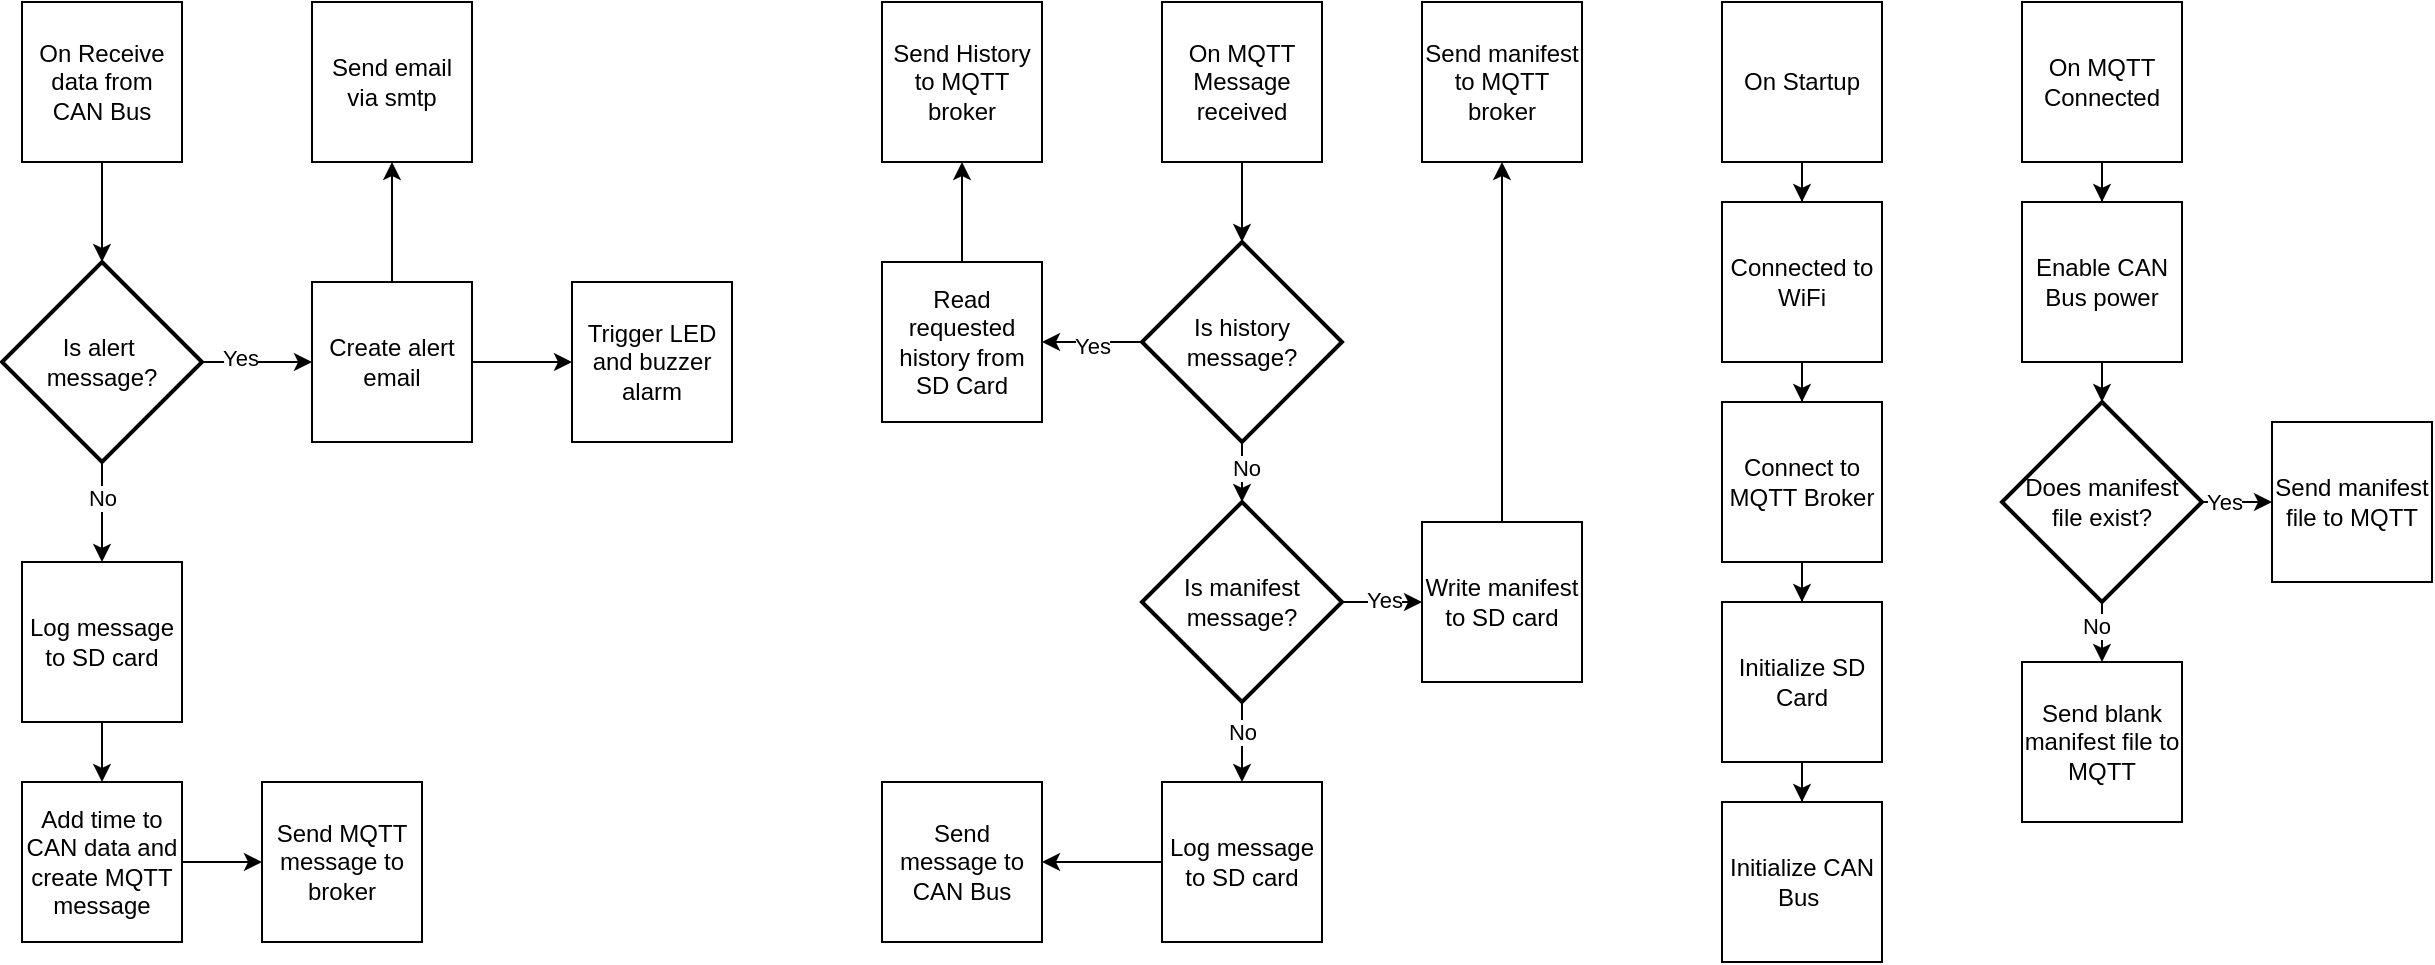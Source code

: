<mxfile version="24.7.13">
  <diagram name="Page-1" id="_69wd4MO4qhwef4OT_Hl">
    <mxGraphModel dx="1430" dy="763" grid="1" gridSize="10" guides="1" tooltips="1" connect="1" arrows="1" fold="1" page="1" pageScale="1" pageWidth="850" pageHeight="1100" math="0" shadow="0">
      <root>
        <mxCell id="0" />
        <mxCell id="1" parent="0" />
        <mxCell id="yh2XA47eHOq_oyV-jMpu-8" value="On Receive data from CAN Bus" style="whiteSpace=wrap;html=1;aspect=fixed;" parent="1" vertex="1">
          <mxGeometry x="110" y="270" width="80" height="80" as="geometry" />
        </mxCell>
        <mxCell id="yh2XA47eHOq_oyV-jMpu-14" style="edgeStyle=orthogonalEdgeStyle;rounded=0;orthogonalLoop=1;jettySize=auto;html=1;" parent="1" source="yh2XA47eHOq_oyV-jMpu-11" target="yh2XA47eHOq_oyV-jMpu-13" edge="1">
          <mxGeometry relative="1" as="geometry" />
        </mxCell>
        <mxCell id="yh2XA47eHOq_oyV-jMpu-70" style="edgeStyle=orthogonalEdgeStyle;rounded=0;orthogonalLoop=1;jettySize=auto;html=1;" parent="1" source="yh2XA47eHOq_oyV-jMpu-11" target="yh2XA47eHOq_oyV-jMpu-69" edge="1">
          <mxGeometry relative="1" as="geometry" />
        </mxCell>
        <mxCell id="yh2XA47eHOq_oyV-jMpu-11" value="Create alert email" style="whiteSpace=wrap;html=1;aspect=fixed;" parent="1" vertex="1">
          <mxGeometry x="255" y="410" width="80" height="80" as="geometry" />
        </mxCell>
        <mxCell id="yh2XA47eHOq_oyV-jMpu-13" value="Send email via smtp" style="whiteSpace=wrap;html=1;aspect=fixed;" parent="1" vertex="1">
          <mxGeometry x="255" y="270" width="80" height="80" as="geometry" />
        </mxCell>
        <mxCell id="yh2XA47eHOq_oyV-jMpu-56" style="edgeStyle=orthogonalEdgeStyle;rounded=0;orthogonalLoop=1;jettySize=auto;html=1;" parent="1" source="yh2XA47eHOq_oyV-jMpu-15" target="yh2XA47eHOq_oyV-jMpu-20" edge="1">
          <mxGeometry relative="1" as="geometry" />
        </mxCell>
        <mxCell id="yh2XA47eHOq_oyV-jMpu-15" value="Add time to CAN data and create MQTT message" style="whiteSpace=wrap;html=1;aspect=fixed;" parent="1" vertex="1">
          <mxGeometry x="110" y="660" width="80" height="80" as="geometry" />
        </mxCell>
        <mxCell id="yh2XA47eHOq_oyV-jMpu-20" value="Send MQTT message to broker" style="whiteSpace=wrap;html=1;aspect=fixed;" parent="1" vertex="1">
          <mxGeometry x="230" y="660" width="80" height="80" as="geometry" />
        </mxCell>
        <mxCell id="yh2XA47eHOq_oyV-jMpu-29" style="edgeStyle=orthogonalEdgeStyle;rounded=0;orthogonalLoop=1;jettySize=auto;html=1;" parent="1" source="yh2XA47eHOq_oyV-jMpu-22" target="yh2XA47eHOq_oyV-jMpu-28" edge="1">
          <mxGeometry relative="1" as="geometry" />
        </mxCell>
        <mxCell id="yh2XA47eHOq_oyV-jMpu-22" value="On MQTT Message received" style="whiteSpace=wrap;html=1;aspect=fixed;" parent="1" vertex="1">
          <mxGeometry x="680" y="270" width="80" height="80" as="geometry" />
        </mxCell>
        <mxCell id="yh2XA47eHOq_oyV-jMpu-27" style="edgeStyle=orthogonalEdgeStyle;rounded=0;orthogonalLoop=1;jettySize=auto;html=1;entryX=0;entryY=0.5;entryDx=0;entryDy=0;" parent="1" source="yh2XA47eHOq_oyV-jMpu-24" target="yh2XA47eHOq_oyV-jMpu-11" edge="1">
          <mxGeometry relative="1" as="geometry" />
        </mxCell>
        <mxCell id="yh2XA47eHOq_oyV-jMpu-55" value="Yes" style="edgeLabel;html=1;align=center;verticalAlign=middle;resizable=0;points=[];" parent="yh2XA47eHOq_oyV-jMpu-27" vertex="1" connectable="0">
          <mxGeometry x="-0.306" y="2" relative="1" as="geometry">
            <mxPoint as="offset" />
          </mxGeometry>
        </mxCell>
        <mxCell id="yh2XA47eHOq_oyV-jMpu-52" style="edgeStyle=orthogonalEdgeStyle;rounded=0;orthogonalLoop=1;jettySize=auto;html=1;entryX=0.5;entryY=0;entryDx=0;entryDy=0;" parent="1" source="yh2XA47eHOq_oyV-jMpu-24" target="yh2XA47eHOq_oyV-jMpu-51" edge="1">
          <mxGeometry relative="1" as="geometry" />
        </mxCell>
        <mxCell id="yh2XA47eHOq_oyV-jMpu-54" value="No" style="edgeLabel;html=1;align=center;verticalAlign=middle;resizable=0;points=[];" parent="yh2XA47eHOq_oyV-jMpu-52" vertex="1" connectable="0">
          <mxGeometry x="-0.276" relative="1" as="geometry">
            <mxPoint as="offset" />
          </mxGeometry>
        </mxCell>
        <mxCell id="yh2XA47eHOq_oyV-jMpu-24" value="Is alert&amp;nbsp;&lt;div&gt;message?&lt;/div&gt;" style="strokeWidth=2;html=1;shape=mxgraph.flowchart.decision;whiteSpace=wrap;" parent="1" vertex="1">
          <mxGeometry x="100" y="400" width="100" height="100" as="geometry" />
        </mxCell>
        <mxCell id="yh2XA47eHOq_oyV-jMpu-25" style="edgeStyle=orthogonalEdgeStyle;rounded=0;orthogonalLoop=1;jettySize=auto;html=1;entryX=0.5;entryY=0;entryDx=0;entryDy=0;entryPerimeter=0;" parent="1" source="yh2XA47eHOq_oyV-jMpu-8" target="yh2XA47eHOq_oyV-jMpu-24" edge="1">
          <mxGeometry relative="1" as="geometry" />
        </mxCell>
        <mxCell id="yh2XA47eHOq_oyV-jMpu-31" style="edgeStyle=orthogonalEdgeStyle;rounded=0;orthogonalLoop=1;jettySize=auto;html=1;entryX=1;entryY=0.5;entryDx=0;entryDy=0;" parent="1" source="yh2XA47eHOq_oyV-jMpu-28" target="yh2XA47eHOq_oyV-jMpu-30" edge="1">
          <mxGeometry relative="1" as="geometry" />
        </mxCell>
        <mxCell id="yh2XA47eHOq_oyV-jMpu-41" value="Yes" style="edgeLabel;html=1;align=center;verticalAlign=middle;resizable=0;points=[];" parent="yh2XA47eHOq_oyV-jMpu-31" vertex="1" connectable="0">
          <mxGeometry y="2" relative="1" as="geometry">
            <mxPoint as="offset" />
          </mxGeometry>
        </mxCell>
        <mxCell id="yh2XA47eHOq_oyV-jMpu-28" value="Is history&lt;div&gt;message?&lt;/div&gt;" style="strokeWidth=2;html=1;shape=mxgraph.flowchart.decision;whiteSpace=wrap;" parent="1" vertex="1">
          <mxGeometry x="670" y="390" width="100" height="100" as="geometry" />
        </mxCell>
        <mxCell id="yh2XA47eHOq_oyV-jMpu-33" style="edgeStyle=orthogonalEdgeStyle;rounded=0;orthogonalLoop=1;jettySize=auto;html=1;" parent="1" source="yh2XA47eHOq_oyV-jMpu-30" target="yh2XA47eHOq_oyV-jMpu-32" edge="1">
          <mxGeometry relative="1" as="geometry" />
        </mxCell>
        <mxCell id="yh2XA47eHOq_oyV-jMpu-30" value="Read requested history from SD Card" style="whiteSpace=wrap;html=1;aspect=fixed;" parent="1" vertex="1">
          <mxGeometry x="540" y="400" width="80" height="80" as="geometry" />
        </mxCell>
        <mxCell id="yh2XA47eHOq_oyV-jMpu-32" value="Send History to MQTT broker" style="whiteSpace=wrap;html=1;aspect=fixed;" parent="1" vertex="1">
          <mxGeometry x="540" y="270" width="80" height="80" as="geometry" />
        </mxCell>
        <mxCell id="yh2XA47eHOq_oyV-jMpu-37" style="edgeStyle=orthogonalEdgeStyle;rounded=0;orthogonalLoop=1;jettySize=auto;html=1;entryX=0;entryY=0.5;entryDx=0;entryDy=0;" parent="1" source="yh2XA47eHOq_oyV-jMpu-34" target="yh2XA47eHOq_oyV-jMpu-36" edge="1">
          <mxGeometry relative="1" as="geometry" />
        </mxCell>
        <mxCell id="yh2XA47eHOq_oyV-jMpu-40" value="Yes" style="edgeLabel;html=1;align=center;verticalAlign=middle;resizable=0;points=[];" parent="yh2XA47eHOq_oyV-jMpu-37" vertex="1" connectable="0">
          <mxGeometry x="0.042" y="1" relative="1" as="geometry">
            <mxPoint as="offset" />
          </mxGeometry>
        </mxCell>
        <mxCell id="yh2XA47eHOq_oyV-jMpu-34" value="Is manifest&lt;div&gt;message?&lt;/div&gt;" style="strokeWidth=2;html=1;shape=mxgraph.flowchart.decision;whiteSpace=wrap;" parent="1" vertex="1">
          <mxGeometry x="670" y="520" width="100" height="100" as="geometry" />
        </mxCell>
        <mxCell id="yh2XA47eHOq_oyV-jMpu-35" style="edgeStyle=orthogonalEdgeStyle;rounded=0;orthogonalLoop=1;jettySize=auto;html=1;entryX=0.5;entryY=0;entryDx=0;entryDy=0;entryPerimeter=0;" parent="1" source="yh2XA47eHOq_oyV-jMpu-28" target="yh2XA47eHOq_oyV-jMpu-34" edge="1">
          <mxGeometry relative="1" as="geometry" />
        </mxCell>
        <mxCell id="yh2XA47eHOq_oyV-jMpu-42" value="No" style="edgeLabel;html=1;align=center;verticalAlign=middle;resizable=0;points=[];" parent="yh2XA47eHOq_oyV-jMpu-35" vertex="1" connectable="0">
          <mxGeometry x="0.307" y="2" relative="1" as="geometry">
            <mxPoint as="offset" />
          </mxGeometry>
        </mxCell>
        <mxCell id="yh2XA47eHOq_oyV-jMpu-39" style="edgeStyle=orthogonalEdgeStyle;rounded=0;orthogonalLoop=1;jettySize=auto;html=1;entryX=0.5;entryY=1;entryDx=0;entryDy=0;" parent="1" source="yh2XA47eHOq_oyV-jMpu-36" target="yh2XA47eHOq_oyV-jMpu-38" edge="1">
          <mxGeometry relative="1" as="geometry" />
        </mxCell>
        <mxCell id="yh2XA47eHOq_oyV-jMpu-36" value="Write manifest to SD card" style="whiteSpace=wrap;html=1;aspect=fixed;" parent="1" vertex="1">
          <mxGeometry x="810" y="530" width="80" height="80" as="geometry" />
        </mxCell>
        <mxCell id="yh2XA47eHOq_oyV-jMpu-38" value="Send manifest to MQTT broker" style="whiteSpace=wrap;html=1;aspect=fixed;" parent="1" vertex="1">
          <mxGeometry x="810" y="270" width="80" height="80" as="geometry" />
        </mxCell>
        <mxCell id="yh2XA47eHOq_oyV-jMpu-45" style="edgeStyle=orthogonalEdgeStyle;rounded=0;orthogonalLoop=1;jettySize=auto;html=1;exitX=0.5;exitY=1;exitDx=0;exitDy=0;exitPerimeter=0;" parent="1" source="yh2XA47eHOq_oyV-jMpu-34" edge="1">
          <mxGeometry relative="1" as="geometry">
            <mxPoint x="720" y="660" as="targetPoint" />
          </mxGeometry>
        </mxCell>
        <mxCell id="N35h9-cBafH8fg99xRr--1" value="No" style="edgeLabel;html=1;align=center;verticalAlign=middle;resizable=0;points=[];" vertex="1" connectable="0" parent="yh2XA47eHOq_oyV-jMpu-45">
          <mxGeometry x="-0.265" relative="1" as="geometry">
            <mxPoint as="offset" />
          </mxGeometry>
        </mxCell>
        <mxCell id="yh2XA47eHOq_oyV-jMpu-57" style="edgeStyle=orthogonalEdgeStyle;rounded=0;orthogonalLoop=1;jettySize=auto;html=1;" parent="1" source="yh2XA47eHOq_oyV-jMpu-47" target="yh2XA47eHOq_oyV-jMpu-48" edge="1">
          <mxGeometry relative="1" as="geometry" />
        </mxCell>
        <mxCell id="yh2XA47eHOq_oyV-jMpu-47" value="Log message to SD card" style="whiteSpace=wrap;html=1;aspect=fixed;" parent="1" vertex="1">
          <mxGeometry x="680" y="660" width="80" height="80" as="geometry" />
        </mxCell>
        <mxCell id="yh2XA47eHOq_oyV-jMpu-48" value="Send message to CAN Bus" style="whiteSpace=wrap;html=1;aspect=fixed;" parent="1" vertex="1">
          <mxGeometry x="540" y="660" width="80" height="80" as="geometry" />
        </mxCell>
        <mxCell id="yh2XA47eHOq_oyV-jMpu-53" style="edgeStyle=orthogonalEdgeStyle;rounded=0;orthogonalLoop=1;jettySize=auto;html=1;entryX=0.5;entryY=0;entryDx=0;entryDy=0;" parent="1" source="yh2XA47eHOq_oyV-jMpu-51" target="yh2XA47eHOq_oyV-jMpu-15" edge="1">
          <mxGeometry relative="1" as="geometry" />
        </mxCell>
        <mxCell id="yh2XA47eHOq_oyV-jMpu-51" value="Log message to SD card" style="whiteSpace=wrap;html=1;aspect=fixed;" parent="1" vertex="1">
          <mxGeometry x="110" y="550" width="80" height="80" as="geometry" />
        </mxCell>
        <mxCell id="yh2XA47eHOq_oyV-jMpu-60" style="edgeStyle=orthogonalEdgeStyle;rounded=0;orthogonalLoop=1;jettySize=auto;html=1;entryX=0.5;entryY=0;entryDx=0;entryDy=0;" parent="1" source="yh2XA47eHOq_oyV-jMpu-58" target="yh2XA47eHOq_oyV-jMpu-59" edge="1">
          <mxGeometry relative="1" as="geometry" />
        </mxCell>
        <mxCell id="yh2XA47eHOq_oyV-jMpu-58" value="On Startup" style="whiteSpace=wrap;html=1;aspect=fixed;" parent="1" vertex="1">
          <mxGeometry x="960" y="270" width="80" height="80" as="geometry" />
        </mxCell>
        <mxCell id="yh2XA47eHOq_oyV-jMpu-66" style="edgeStyle=orthogonalEdgeStyle;rounded=0;orthogonalLoop=1;jettySize=auto;html=1;entryX=0.5;entryY=0;entryDx=0;entryDy=0;" parent="1" source="yh2XA47eHOq_oyV-jMpu-59" target="yh2XA47eHOq_oyV-jMpu-65" edge="1">
          <mxGeometry relative="1" as="geometry" />
        </mxCell>
        <mxCell id="yh2XA47eHOq_oyV-jMpu-59" value="Connected to WiFi" style="whiteSpace=wrap;html=1;aspect=fixed;" parent="1" vertex="1">
          <mxGeometry x="960" y="370" width="80" height="80" as="geometry" />
        </mxCell>
        <mxCell id="yh2XA47eHOq_oyV-jMpu-68" style="edgeStyle=orthogonalEdgeStyle;rounded=0;orthogonalLoop=1;jettySize=auto;html=1;entryX=0.5;entryY=0;entryDx=0;entryDy=0;" parent="1" source="yh2XA47eHOq_oyV-jMpu-61" target="yh2XA47eHOq_oyV-jMpu-64" edge="1">
          <mxGeometry relative="1" as="geometry" />
        </mxCell>
        <mxCell id="yh2XA47eHOq_oyV-jMpu-61" value="Initialize SD Card" style="whiteSpace=wrap;html=1;aspect=fixed;" parent="1" vertex="1">
          <mxGeometry x="960" y="570" width="80" height="80" as="geometry" />
        </mxCell>
        <mxCell id="yh2XA47eHOq_oyV-jMpu-64" value="Initialize CAN Bus&amp;nbsp;" style="whiteSpace=wrap;html=1;aspect=fixed;" parent="1" vertex="1">
          <mxGeometry x="960" y="670" width="80" height="80" as="geometry" />
        </mxCell>
        <mxCell id="yh2XA47eHOq_oyV-jMpu-67" style="edgeStyle=orthogonalEdgeStyle;rounded=0;orthogonalLoop=1;jettySize=auto;html=1;" parent="1" source="yh2XA47eHOq_oyV-jMpu-65" target="yh2XA47eHOq_oyV-jMpu-61" edge="1">
          <mxGeometry relative="1" as="geometry" />
        </mxCell>
        <mxCell id="yh2XA47eHOq_oyV-jMpu-65" value="Connect to MQTT Broker" style="whiteSpace=wrap;html=1;aspect=fixed;" parent="1" vertex="1">
          <mxGeometry x="960" y="470" width="80" height="80" as="geometry" />
        </mxCell>
        <mxCell id="yh2XA47eHOq_oyV-jMpu-69" value="Trigger LED and buzzer alarm" style="whiteSpace=wrap;html=1;aspect=fixed;" parent="1" vertex="1">
          <mxGeometry x="385" y="410" width="80" height="80" as="geometry" />
        </mxCell>
        <mxCell id="N35h9-cBafH8fg99xRr--5" style="edgeStyle=orthogonalEdgeStyle;rounded=0;orthogonalLoop=1;jettySize=auto;html=1;" edge="1" parent="1" source="N35h9-cBafH8fg99xRr--2" target="N35h9-cBafH8fg99xRr--3">
          <mxGeometry relative="1" as="geometry" />
        </mxCell>
        <mxCell id="N35h9-cBafH8fg99xRr--2" value="On MQTT Connected" style="whiteSpace=wrap;html=1;aspect=fixed;" vertex="1" parent="1">
          <mxGeometry x="1110" y="270" width="80" height="80" as="geometry" />
        </mxCell>
        <mxCell id="N35h9-cBafH8fg99xRr--6" style="edgeStyle=orthogonalEdgeStyle;rounded=0;orthogonalLoop=1;jettySize=auto;html=1;" edge="1" parent="1" source="N35h9-cBafH8fg99xRr--3">
          <mxGeometry relative="1" as="geometry">
            <mxPoint x="1150" y="470" as="targetPoint" />
          </mxGeometry>
        </mxCell>
        <mxCell id="N35h9-cBafH8fg99xRr--3" value="Enable CAN Bus power" style="whiteSpace=wrap;html=1;aspect=fixed;" vertex="1" parent="1">
          <mxGeometry x="1110" y="370" width="80" height="80" as="geometry" />
        </mxCell>
        <mxCell id="N35h9-cBafH8fg99xRr--10" style="edgeStyle=orthogonalEdgeStyle;rounded=0;orthogonalLoop=1;jettySize=auto;html=1;entryX=0;entryY=0.5;entryDx=0;entryDy=0;" edge="1" parent="1" source="N35h9-cBafH8fg99xRr--7" target="N35h9-cBafH8fg99xRr--9">
          <mxGeometry relative="1" as="geometry" />
        </mxCell>
        <mxCell id="N35h9-cBafH8fg99xRr--12" value="Yes" style="edgeLabel;html=1;align=center;verticalAlign=middle;resizable=0;points=[];" vertex="1" connectable="0" parent="N35h9-cBafH8fg99xRr--10">
          <mxGeometry x="-0.524" relative="1" as="geometry">
            <mxPoint as="offset" />
          </mxGeometry>
        </mxCell>
        <mxCell id="N35h9-cBafH8fg99xRr--11" style="edgeStyle=orthogonalEdgeStyle;rounded=0;orthogonalLoop=1;jettySize=auto;html=1;" edge="1" parent="1" source="N35h9-cBafH8fg99xRr--7" target="N35h9-cBafH8fg99xRr--8">
          <mxGeometry relative="1" as="geometry" />
        </mxCell>
        <mxCell id="N35h9-cBafH8fg99xRr--13" value="No" style="edgeLabel;html=1;align=center;verticalAlign=middle;resizable=0;points=[];" vertex="1" connectable="0" parent="N35h9-cBafH8fg99xRr--11">
          <mxGeometry x="0.269" y="-3" relative="1" as="geometry">
            <mxPoint as="offset" />
          </mxGeometry>
        </mxCell>
        <mxCell id="N35h9-cBafH8fg99xRr--7" value="Does manifest&lt;div&gt;file exist?&lt;/div&gt;" style="strokeWidth=2;html=1;shape=mxgraph.flowchart.decision;whiteSpace=wrap;" vertex="1" parent="1">
          <mxGeometry x="1100" y="470" width="100" height="100" as="geometry" />
        </mxCell>
        <mxCell id="N35h9-cBafH8fg99xRr--8" value="Send blank manifest file to MQTT" style="whiteSpace=wrap;html=1;aspect=fixed;" vertex="1" parent="1">
          <mxGeometry x="1110" y="600" width="80" height="80" as="geometry" />
        </mxCell>
        <mxCell id="N35h9-cBafH8fg99xRr--9" value="Send manifest file to MQTT" style="whiteSpace=wrap;html=1;aspect=fixed;" vertex="1" parent="1">
          <mxGeometry x="1235" y="480" width="80" height="80" as="geometry" />
        </mxCell>
      </root>
    </mxGraphModel>
  </diagram>
</mxfile>
